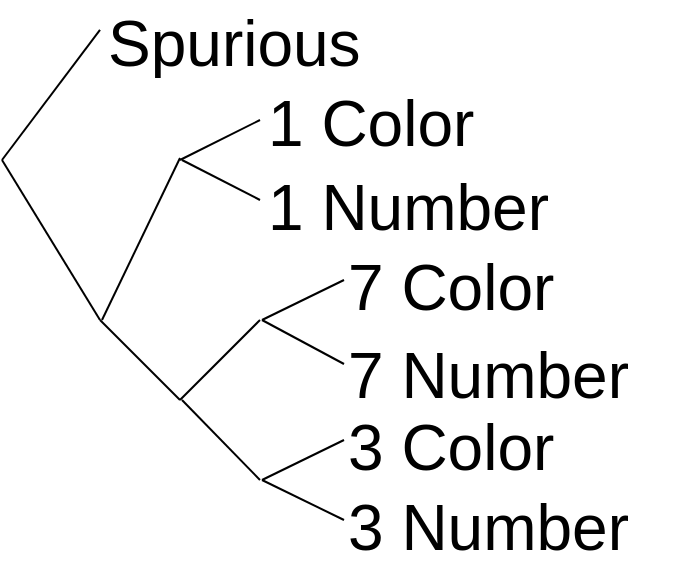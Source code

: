 <mxfile version="21.3.2" type="device">
  <diagram name="Page-1" id="NDewDQXh8GJ2ohnPGecQ">
    <mxGraphModel dx="1764" dy="847" grid="1" gridSize="10" guides="1" tooltips="1" connect="1" arrows="1" fold="1" page="1" pageScale="1" pageWidth="400" pageHeight="300" math="0" shadow="0">
      <root>
        <mxCell id="0" />
        <mxCell id="1" parent="0" />
        <mxCell id="YE2acT_Aik6SvZDj6w7w-6" value="" style="endArrow=none;html=1;rounded=0;" parent="1" edge="1">
          <mxGeometry width="50" height="50" relative="1" as="geometry">
            <mxPoint x="40" y="80" as="sourcePoint" />
            <mxPoint x="89" y="160" as="targetPoint" />
          </mxGeometry>
        </mxCell>
        <mxCell id="YE2acT_Aik6SvZDj6w7w-9" value="" style="endArrow=none;html=1;rounded=0;" parent="1" edge="1">
          <mxGeometry width="50" height="50" relative="1" as="geometry">
            <mxPoint x="90" y="160" as="sourcePoint" />
            <mxPoint x="129" y="79" as="targetPoint" />
          </mxGeometry>
        </mxCell>
        <mxCell id="YE2acT_Aik6SvZDj6w7w-12" value="" style="endArrow=none;html=1;rounded=0;" parent="1" edge="1">
          <mxGeometry width="50" height="50" relative="1" as="geometry">
            <mxPoint x="130" y="80" as="sourcePoint" />
            <mxPoint x="169" y="100" as="targetPoint" />
          </mxGeometry>
        </mxCell>
        <mxCell id="YE2acT_Aik6SvZDj6w7w-13" value="" style="endArrow=none;html=1;rounded=0;" parent="1" edge="1">
          <mxGeometry width="50" height="50" relative="1" as="geometry">
            <mxPoint x="89" y="160" as="sourcePoint" />
            <mxPoint x="129" y="200" as="targetPoint" />
          </mxGeometry>
        </mxCell>
        <mxCell id="YE2acT_Aik6SvZDj6w7w-15" value="" style="endArrow=none;html=1;rounded=0;" parent="1" edge="1">
          <mxGeometry width="50" height="50" relative="1" as="geometry">
            <mxPoint x="130" y="200" as="sourcePoint" />
            <mxPoint x="169" y="240" as="targetPoint" />
          </mxGeometry>
        </mxCell>
        <mxCell id="YE2acT_Aik6SvZDj6w7w-17" value="" style="endArrow=none;html=1;rounded=0;" parent="1" edge="1">
          <mxGeometry width="50" height="50" relative="1" as="geometry">
            <mxPoint x="170" y="240" as="sourcePoint" />
            <mxPoint x="211" y="220" as="targetPoint" />
          </mxGeometry>
        </mxCell>
        <mxCell id="YE2acT_Aik6SvZDj6w7w-18" value="" style="endArrow=none;html=1;rounded=0;" parent="1" edge="1">
          <mxGeometry width="50" height="50" relative="1" as="geometry">
            <mxPoint x="170" y="240" as="sourcePoint" />
            <mxPoint x="211" y="260" as="targetPoint" />
          </mxGeometry>
        </mxCell>
        <mxCell id="YE2acT_Aik6SvZDj6w7w-19" value="" style="endArrow=none;html=1;rounded=0;" parent="1" edge="1">
          <mxGeometry width="50" height="50" relative="1" as="geometry">
            <mxPoint x="129" y="200" as="sourcePoint" />
            <mxPoint x="169" y="160" as="targetPoint" />
          </mxGeometry>
        </mxCell>
        <mxCell id="YE2acT_Aik6SvZDj6w7w-21" value="" style="endArrow=none;html=1;rounded=0;" parent="1" edge="1">
          <mxGeometry width="50" height="50" relative="1" as="geometry">
            <mxPoint x="170" y="160" as="sourcePoint" />
            <mxPoint x="211" y="140" as="targetPoint" />
          </mxGeometry>
        </mxCell>
        <mxCell id="YE2acT_Aik6SvZDj6w7w-22" value="" style="endArrow=none;html=1;rounded=0;" parent="1" edge="1">
          <mxGeometry width="50" height="50" relative="1" as="geometry">
            <mxPoint x="170" y="160" as="sourcePoint" />
            <mxPoint x="211" y="182" as="targetPoint" />
          </mxGeometry>
        </mxCell>
        <UserObject label="&lt;font style=&quot;font-size: 32px;&quot;&gt;Spurious&lt;/font&gt;" placeholders="1" name="Variable" id="YE2acT_Aik6SvZDj6w7w-23">
          <mxCell style="text;html=1;strokeColor=none;fillColor=none;align=left;verticalAlign=middle;whiteSpace=wrap;overflow=hidden;" parent="1" vertex="1">
            <mxGeometry x="91" width="132" height="40" as="geometry" />
          </mxCell>
        </UserObject>
        <UserObject label="&lt;font style=&quot;font-size: 32px;&quot;&gt;1 Color&lt;/font&gt;" placeholders="1" name="Variable" id="YE2acT_Aik6SvZDj6w7w-24">
          <mxCell style="text;html=1;strokeColor=none;fillColor=none;align=left;verticalAlign=middle;whiteSpace=wrap;overflow=hidden;" parent="1" vertex="1">
            <mxGeometry x="171" y="40" width="120" height="40" as="geometry" />
          </mxCell>
        </UserObject>
        <UserObject label="&lt;font style=&quot;font-size: 32px;&quot;&gt;1 Number&lt;/font&gt;" placeholders="1" name="Variable" id="YE2acT_Aik6SvZDj6w7w-27">
          <mxCell style="text;html=1;strokeColor=none;fillColor=none;align=left;verticalAlign=middle;whiteSpace=wrap;overflow=hidden;" parent="1" vertex="1">
            <mxGeometry x="171" y="82" width="150" height="40" as="geometry" />
          </mxCell>
        </UserObject>
        <UserObject label="&lt;font style=&quot;font-size: 32px;&quot;&gt;7 Color&lt;/font&gt;" placeholders="1" name="Variable" id="YE2acT_Aik6SvZDj6w7w-28">
          <mxCell style="text;html=1;strokeColor=none;fillColor=none;align=left;verticalAlign=middle;whiteSpace=wrap;overflow=hidden;" parent="1" vertex="1">
            <mxGeometry x="211" y="122" width="130" height="40" as="geometry" />
          </mxCell>
        </UserObject>
        <UserObject label="&lt;font style=&quot;font-size: 32px;&quot;&gt;7 Number&lt;/font&gt;" placeholders="1" name="Variable" id="YE2acT_Aik6SvZDj6w7w-29">
          <mxCell style="text;html=1;strokeColor=none;fillColor=none;align=left;verticalAlign=middle;whiteSpace=wrap;overflow=hidden;" parent="1" vertex="1">
            <mxGeometry x="211" y="166" width="160" height="38" as="geometry" />
          </mxCell>
        </UserObject>
        <UserObject label="&lt;font style=&quot;font-size: 32px;&quot;&gt;3 Color&lt;/font&gt;" placeholders="1" name="Variable" id="YE2acT_Aik6SvZDj6w7w-30">
          <mxCell style="text;html=1;strokeColor=none;fillColor=none;align=left;verticalAlign=middle;whiteSpace=wrap;overflow=hidden;" parent="1" vertex="1">
            <mxGeometry x="211" y="202" width="130" height="40" as="geometry" />
          </mxCell>
        </UserObject>
        <UserObject label="&lt;font style=&quot;font-size: 32px;&quot;&gt;3 Number&lt;/font&gt;" placeholders="1" name="Variable" id="YE2acT_Aik6SvZDj6w7w-31">
          <mxCell style="text;html=1;strokeColor=none;fillColor=none;align=left;verticalAlign=middle;whiteSpace=wrap;overflow=hidden;" parent="1" vertex="1">
            <mxGeometry x="211" y="242" width="170" height="40" as="geometry" />
          </mxCell>
        </UserObject>
        <mxCell id="_fNS7k1q_upccFoYhTpZ-1" value="" style="endArrow=none;html=1;rounded=0;" parent="1" edge="1">
          <mxGeometry width="50" height="50" relative="1" as="geometry">
            <mxPoint x="129" y="80" as="sourcePoint" />
            <mxPoint x="169" y="60" as="targetPoint" />
          </mxGeometry>
        </mxCell>
        <mxCell id="_fNS7k1q_upccFoYhTpZ-2" value="" style="endArrow=none;html=1;rounded=0;" parent="1" edge="1">
          <mxGeometry width="50" height="50" relative="1" as="geometry">
            <mxPoint x="40" y="80" as="sourcePoint" />
            <mxPoint x="89" y="14.91" as="targetPoint" />
          </mxGeometry>
        </mxCell>
      </root>
    </mxGraphModel>
  </diagram>
</mxfile>
